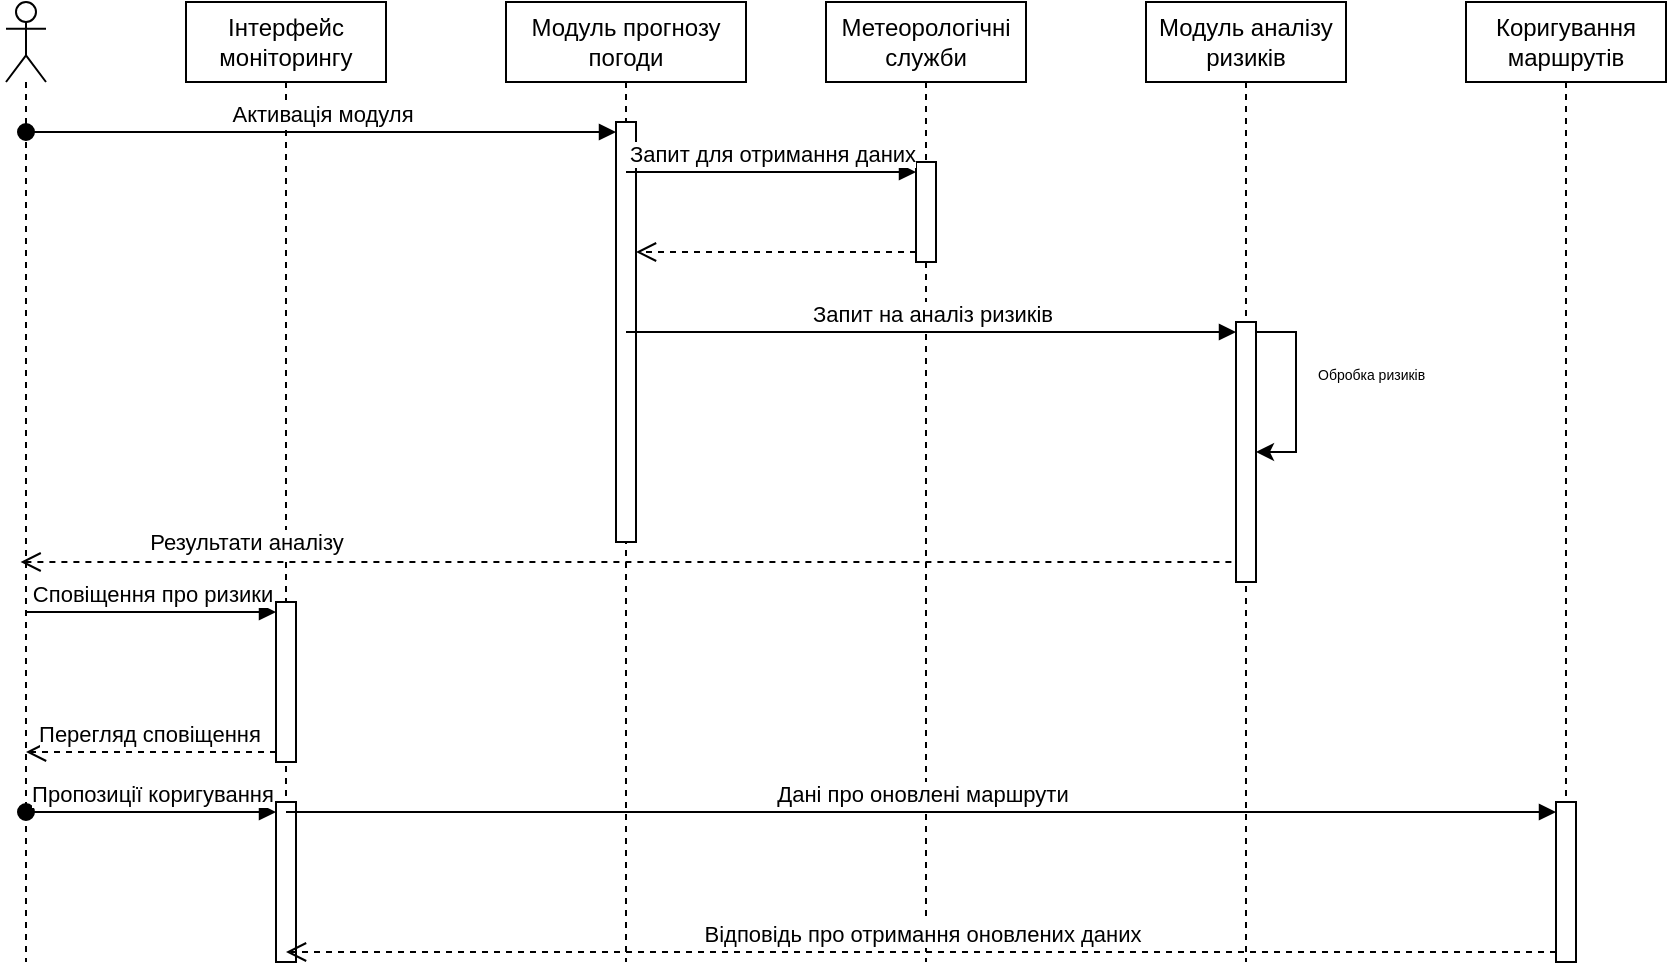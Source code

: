 <mxfile version="26.2.13">
  <diagram name="UseCase №3 (Sequence)" id="mkXa1E81WtFQ-839lmC2">
    <mxGraphModel dx="1491" dy="764" grid="1" gridSize="10" guides="1" tooltips="1" connect="1" arrows="1" fold="1" page="1" pageScale="1" pageWidth="1169" pageHeight="827" math="0" shadow="0">
      <root>
        <mxCell id="0" />
        <mxCell id="1" parent="0" />
        <mxCell id="OfUyo-4o_wCKo1zt2xd8-1" value="" style="shape=umlLifeline;perimeter=lifelinePerimeter;whiteSpace=wrap;html=1;container=1;dropTarget=0;collapsible=0;recursiveResize=0;outlineConnect=0;portConstraint=eastwest;newEdgeStyle={&quot;curved&quot;:0,&quot;rounded&quot;:0};participant=umlActor;fontSize=15;labelBackgroundColor=default;fontColor=light-dark(#000000,#FFFFFF);" vertex="1" parent="1">
          <mxGeometry x="70" y="40" width="20" height="480" as="geometry" />
        </mxCell>
        <mxCell id="OfUyo-4o_wCKo1zt2xd8-2" value="Інтерфейс моніторингу" style="shape=umlLifeline;perimeter=lifelinePerimeter;whiteSpace=wrap;html=1;container=1;dropTarget=0;collapsible=0;recursiveResize=0;outlineConnect=0;portConstraint=eastwest;newEdgeStyle={&quot;curved&quot;:0,&quot;rounded&quot;:0};" vertex="1" parent="1">
          <mxGeometry x="160" y="40" width="100" height="480" as="geometry" />
        </mxCell>
        <mxCell id="OfUyo-4o_wCKo1zt2xd8-3" value="" style="html=1;points=[[0,0,0,0,5],[0,1,0,0,-5],[1,0,0,0,5],[1,1,0,0,-5]];perimeter=orthogonalPerimeter;outlineConnect=0;targetShapes=umlLifeline;portConstraint=eastwest;newEdgeStyle={&quot;curved&quot;:0,&quot;rounded&quot;:0};" vertex="1" parent="OfUyo-4o_wCKo1zt2xd8-2">
          <mxGeometry x="45" y="300" width="10" height="80" as="geometry" />
        </mxCell>
        <mxCell id="OfUyo-4o_wCKo1zt2xd8-4" value="" style="html=1;points=[[0,0,0,0,5],[0,1,0,0,-5],[1,0,0,0,5],[1,1,0,0,-5]];perimeter=orthogonalPerimeter;outlineConnect=0;targetShapes=umlLifeline;portConstraint=eastwest;newEdgeStyle={&quot;curved&quot;:0,&quot;rounded&quot;:0};" vertex="1" parent="OfUyo-4o_wCKo1zt2xd8-2">
          <mxGeometry x="45" y="400" width="10" height="80" as="geometry" />
        </mxCell>
        <mxCell id="OfUyo-4o_wCKo1zt2xd8-5" value="Модуль прогнозу погоди" style="shape=umlLifeline;perimeter=lifelinePerimeter;whiteSpace=wrap;html=1;container=1;dropTarget=0;collapsible=0;recursiveResize=0;outlineConnect=0;portConstraint=eastwest;newEdgeStyle={&quot;curved&quot;:0,&quot;rounded&quot;:0};" vertex="1" parent="1">
          <mxGeometry x="320" y="40" width="120" height="480" as="geometry" />
        </mxCell>
        <mxCell id="OfUyo-4o_wCKo1zt2xd8-6" value="" style="html=1;points=[[0,0,0,0,5],[0,1,0,0,-5],[1,0,0,0,5],[1,1,0,0,-5]];perimeter=orthogonalPerimeter;outlineConnect=0;targetShapes=umlLifeline;portConstraint=eastwest;newEdgeStyle={&quot;curved&quot;:0,&quot;rounded&quot;:0};" vertex="1" parent="OfUyo-4o_wCKo1zt2xd8-5">
          <mxGeometry x="55" y="60" width="10" height="210" as="geometry" />
        </mxCell>
        <mxCell id="OfUyo-4o_wCKo1zt2xd8-7" value="Метеорологічні служби" style="shape=umlLifeline;perimeter=lifelinePerimeter;whiteSpace=wrap;html=1;container=1;dropTarget=0;collapsible=0;recursiveResize=0;outlineConnect=0;portConstraint=eastwest;newEdgeStyle={&quot;curved&quot;:0,&quot;rounded&quot;:0};" vertex="1" parent="1">
          <mxGeometry x="480" y="40" width="100" height="480" as="geometry" />
        </mxCell>
        <mxCell id="OfUyo-4o_wCKo1zt2xd8-8" value="" style="html=1;points=[[0,0,0,0,5],[0,1,0,0,-5],[1,0,0,0,5],[1,1,0,0,-5]];perimeter=orthogonalPerimeter;outlineConnect=0;targetShapes=umlLifeline;portConstraint=eastwest;newEdgeStyle={&quot;curved&quot;:0,&quot;rounded&quot;:0};" vertex="1" parent="OfUyo-4o_wCKo1zt2xd8-7">
          <mxGeometry x="45" y="80" width="10" height="50" as="geometry" />
        </mxCell>
        <mxCell id="OfUyo-4o_wCKo1zt2xd8-9" value="Модуль аналізу ризиків" style="shape=umlLifeline;perimeter=lifelinePerimeter;whiteSpace=wrap;html=1;container=1;dropTarget=0;collapsible=0;recursiveResize=0;outlineConnect=0;portConstraint=eastwest;newEdgeStyle={&quot;curved&quot;:0,&quot;rounded&quot;:0};" vertex="1" parent="1">
          <mxGeometry x="640" y="40" width="100" height="480" as="geometry" />
        </mxCell>
        <mxCell id="OfUyo-4o_wCKo1zt2xd8-10" value="" style="html=1;points=[[0,0,0,0,5],[0,1,0,0,-5],[1,0,0,0,5],[1,1,0,0,-5]];perimeter=orthogonalPerimeter;outlineConnect=0;targetShapes=umlLifeline;portConstraint=eastwest;newEdgeStyle={&quot;curved&quot;:0,&quot;rounded&quot;:0};" vertex="1" parent="OfUyo-4o_wCKo1zt2xd8-9">
          <mxGeometry x="45" y="160" width="10" height="130" as="geometry" />
        </mxCell>
        <mxCell id="OfUyo-4o_wCKo1zt2xd8-11" style="edgeStyle=orthogonalEdgeStyle;rounded=0;orthogonalLoop=1;jettySize=auto;html=1;curved=0;exitX=1;exitY=0;exitDx=0;exitDy=5;exitPerimeter=0;fontSize=15;textShadow=0;" edge="1" parent="OfUyo-4o_wCKo1zt2xd8-9" source="OfUyo-4o_wCKo1zt2xd8-10" target="OfUyo-4o_wCKo1zt2xd8-10">
          <mxGeometry relative="1" as="geometry" />
        </mxCell>
        <mxCell id="OfUyo-4o_wCKo1zt2xd8-12" value="Коригування маршрутів" style="shape=umlLifeline;perimeter=lifelinePerimeter;whiteSpace=wrap;html=1;container=1;dropTarget=0;collapsible=0;recursiveResize=0;outlineConnect=0;portConstraint=eastwest;newEdgeStyle={&quot;curved&quot;:0,&quot;rounded&quot;:0};" vertex="1" parent="1">
          <mxGeometry x="800" y="40" width="100" height="480" as="geometry" />
        </mxCell>
        <mxCell id="OfUyo-4o_wCKo1zt2xd8-13" value="" style="html=1;points=[[0,0,0,0,5],[0,1,0,0,-5],[1,0,0,0,5],[1,1,0,0,-5]];perimeter=orthogonalPerimeter;outlineConnect=0;targetShapes=umlLifeline;portConstraint=eastwest;newEdgeStyle={&quot;curved&quot;:0,&quot;rounded&quot;:0};" vertex="1" parent="OfUyo-4o_wCKo1zt2xd8-12">
          <mxGeometry x="45" y="400" width="10" height="80" as="geometry" />
        </mxCell>
        <mxCell id="OfUyo-4o_wCKo1zt2xd8-14" value="Активація модуля" style="html=1;verticalAlign=bottom;startArrow=oval;endArrow=block;startSize=8;curved=0;rounded=0;entryX=0;entryY=0;entryDx=0;entryDy=5;" edge="1" parent="1" source="OfUyo-4o_wCKo1zt2xd8-1" target="OfUyo-4o_wCKo1zt2xd8-6">
          <mxGeometry relative="1" as="geometry">
            <mxPoint x="305" y="105" as="sourcePoint" />
          </mxGeometry>
        </mxCell>
        <mxCell id="OfUyo-4o_wCKo1zt2xd8-15" value="" style="html=1;verticalAlign=bottom;endArrow=open;dashed=1;endSize=8;curved=0;rounded=0;exitX=0;exitY=1;exitDx=0;exitDy=-5;" edge="1" parent="1" source="OfUyo-4o_wCKo1zt2xd8-8" target="OfUyo-4o_wCKo1zt2xd8-6">
          <mxGeometry relative="1" as="geometry">
            <mxPoint x="455" y="195" as="targetPoint" />
          </mxGeometry>
        </mxCell>
        <mxCell id="OfUyo-4o_wCKo1zt2xd8-16" value="Запит для отримання даних" style="html=1;verticalAlign=bottom;endArrow=block;curved=0;rounded=0;entryX=0;entryY=0;entryDx=0;entryDy=5;" edge="1" parent="1" source="OfUyo-4o_wCKo1zt2xd8-5" target="OfUyo-4o_wCKo1zt2xd8-8">
          <mxGeometry relative="1" as="geometry">
            <mxPoint x="455" y="125" as="sourcePoint" />
          </mxGeometry>
        </mxCell>
        <mxCell id="OfUyo-4o_wCKo1zt2xd8-17" value="Запит на аналіз ризиків" style="html=1;verticalAlign=bottom;endArrow=block;curved=0;rounded=0;entryX=0;entryY=0;entryDx=0;entryDy=5;" edge="1" parent="1" source="OfUyo-4o_wCKo1zt2xd8-5" target="OfUyo-4o_wCKo1zt2xd8-10">
          <mxGeometry relative="1" as="geometry">
            <mxPoint x="615" y="205" as="sourcePoint" />
          </mxGeometry>
        </mxCell>
        <mxCell id="OfUyo-4o_wCKo1zt2xd8-18" value="" style="html=1;verticalAlign=bottom;endArrow=open;dashed=1;endSize=8;curved=0;rounded=0;exitX=0;exitY=1;exitDx=0;exitDy=-5;" edge="1" parent="1">
          <mxGeometry relative="1" as="geometry">
            <mxPoint x="77.291" y="320" as="targetPoint" />
            <mxPoint x="682.7" y="320" as="sourcePoint" />
          </mxGeometry>
        </mxCell>
        <mxCell id="OfUyo-4o_wCKo1zt2xd8-19" value="Результати аналізу" style="edgeLabel;html=1;align=center;verticalAlign=middle;resizable=0;points=[];" vertex="1" connectable="0" parent="OfUyo-4o_wCKo1zt2xd8-18">
          <mxGeometry x="0.773" y="-1" relative="1" as="geometry">
            <mxPoint x="44" y="-9" as="offset" />
          </mxGeometry>
        </mxCell>
        <mxCell id="OfUyo-4o_wCKo1zt2xd8-20" value="&lt;font style=&quot;font-size: 7px;&quot;&gt;Обробка ризиків&lt;/font&gt;" style="text;strokeColor=none;fillColor=none;align=left;verticalAlign=middle;spacingLeft=4;spacingRight=4;overflow=hidden;points=[[0,0.5],[1,0.5]];portConstraint=eastwest;rotatable=0;whiteSpace=wrap;html=1;" vertex="1" parent="1">
          <mxGeometry x="720" y="210" width="90" height="30" as="geometry" />
        </mxCell>
        <mxCell id="OfUyo-4o_wCKo1zt2xd8-21" value="Сповіщення про ризики" style="html=1;verticalAlign=bottom;endArrow=block;curved=0;rounded=0;entryX=0;entryY=0;entryDx=0;entryDy=5;" edge="1" parent="1" source="OfUyo-4o_wCKo1zt2xd8-1" target="OfUyo-4o_wCKo1zt2xd8-3">
          <mxGeometry relative="1" as="geometry">
            <mxPoint x="135" y="345" as="sourcePoint" />
          </mxGeometry>
        </mxCell>
        <mxCell id="OfUyo-4o_wCKo1zt2xd8-22" value="Перегляд сповіщення&amp;nbsp;" style="html=1;verticalAlign=bottom;endArrow=open;dashed=1;endSize=8;curved=0;rounded=0;exitX=0;exitY=1;exitDx=0;exitDy=-5;" edge="1" parent="1" source="OfUyo-4o_wCKo1zt2xd8-3" target="OfUyo-4o_wCKo1zt2xd8-1">
          <mxGeometry relative="1" as="geometry">
            <mxPoint x="135" y="415" as="targetPoint" />
          </mxGeometry>
        </mxCell>
        <mxCell id="OfUyo-4o_wCKo1zt2xd8-23" value="Пропозиції коригування" style="html=1;verticalAlign=bottom;startArrow=oval;endArrow=block;startSize=8;curved=0;rounded=0;entryX=0;entryY=0;entryDx=0;entryDy=5;" edge="1" parent="1" source="OfUyo-4o_wCKo1zt2xd8-1" target="OfUyo-4o_wCKo1zt2xd8-4">
          <mxGeometry relative="1" as="geometry">
            <mxPoint x="135" y="445" as="sourcePoint" />
          </mxGeometry>
        </mxCell>
        <mxCell id="OfUyo-4o_wCKo1zt2xd8-24" value="Дані про оновлені маршрути" style="html=1;verticalAlign=bottom;endArrow=block;curved=0;rounded=0;entryX=0;entryY=0;entryDx=0;entryDy=5;" edge="1" parent="1" source="OfUyo-4o_wCKo1zt2xd8-2" target="OfUyo-4o_wCKo1zt2xd8-13">
          <mxGeometry relative="1" as="geometry">
            <mxPoint x="770" y="440" as="sourcePoint" />
          </mxGeometry>
        </mxCell>
        <mxCell id="OfUyo-4o_wCKo1zt2xd8-25" value="Відповідь про отримання оновлених даних" style="html=1;verticalAlign=bottom;endArrow=open;dashed=1;endSize=8;curved=0;rounded=0;exitX=0;exitY=1;exitDx=0;exitDy=-5;" edge="1" parent="1" source="OfUyo-4o_wCKo1zt2xd8-13" target="OfUyo-4o_wCKo1zt2xd8-2">
          <mxGeometry relative="1" as="geometry">
            <mxPoint x="775" y="515" as="targetPoint" />
          </mxGeometry>
        </mxCell>
      </root>
    </mxGraphModel>
  </diagram>
</mxfile>
